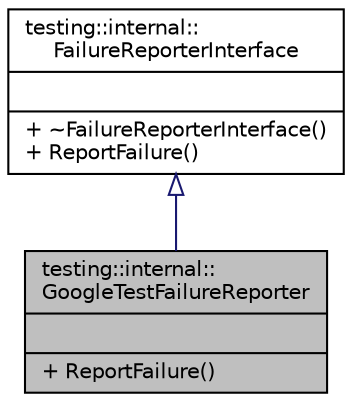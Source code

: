 digraph "testing::internal::GoogleTestFailureReporter"
{
 // LATEX_PDF_SIZE
  bgcolor="transparent";
  edge [fontname="Helvetica",fontsize="10",labelfontname="Helvetica",labelfontsize="10"];
  node [fontname="Helvetica",fontsize="10",shape=record];
  Node1 [label="{testing::internal::\lGoogleTestFailureReporter\n||+ ReportFailure()\l}",height=0.2,width=0.4,color="black", fillcolor="grey75", style="filled", fontcolor="black",tooltip=" "];
  Node2 -> Node1 [dir="back",color="midnightblue",fontsize="10",style="solid",arrowtail="onormal",fontname="Helvetica"];
  Node2 [label="{testing::internal::\lFailureReporterInterface\n||+ ~FailureReporterInterface()\l+ ReportFailure()\l}",height=0.2,width=0.4,color="black",URL="$classtesting_1_1internal_1_1FailureReporterInterface.html",tooltip=" "];
}
